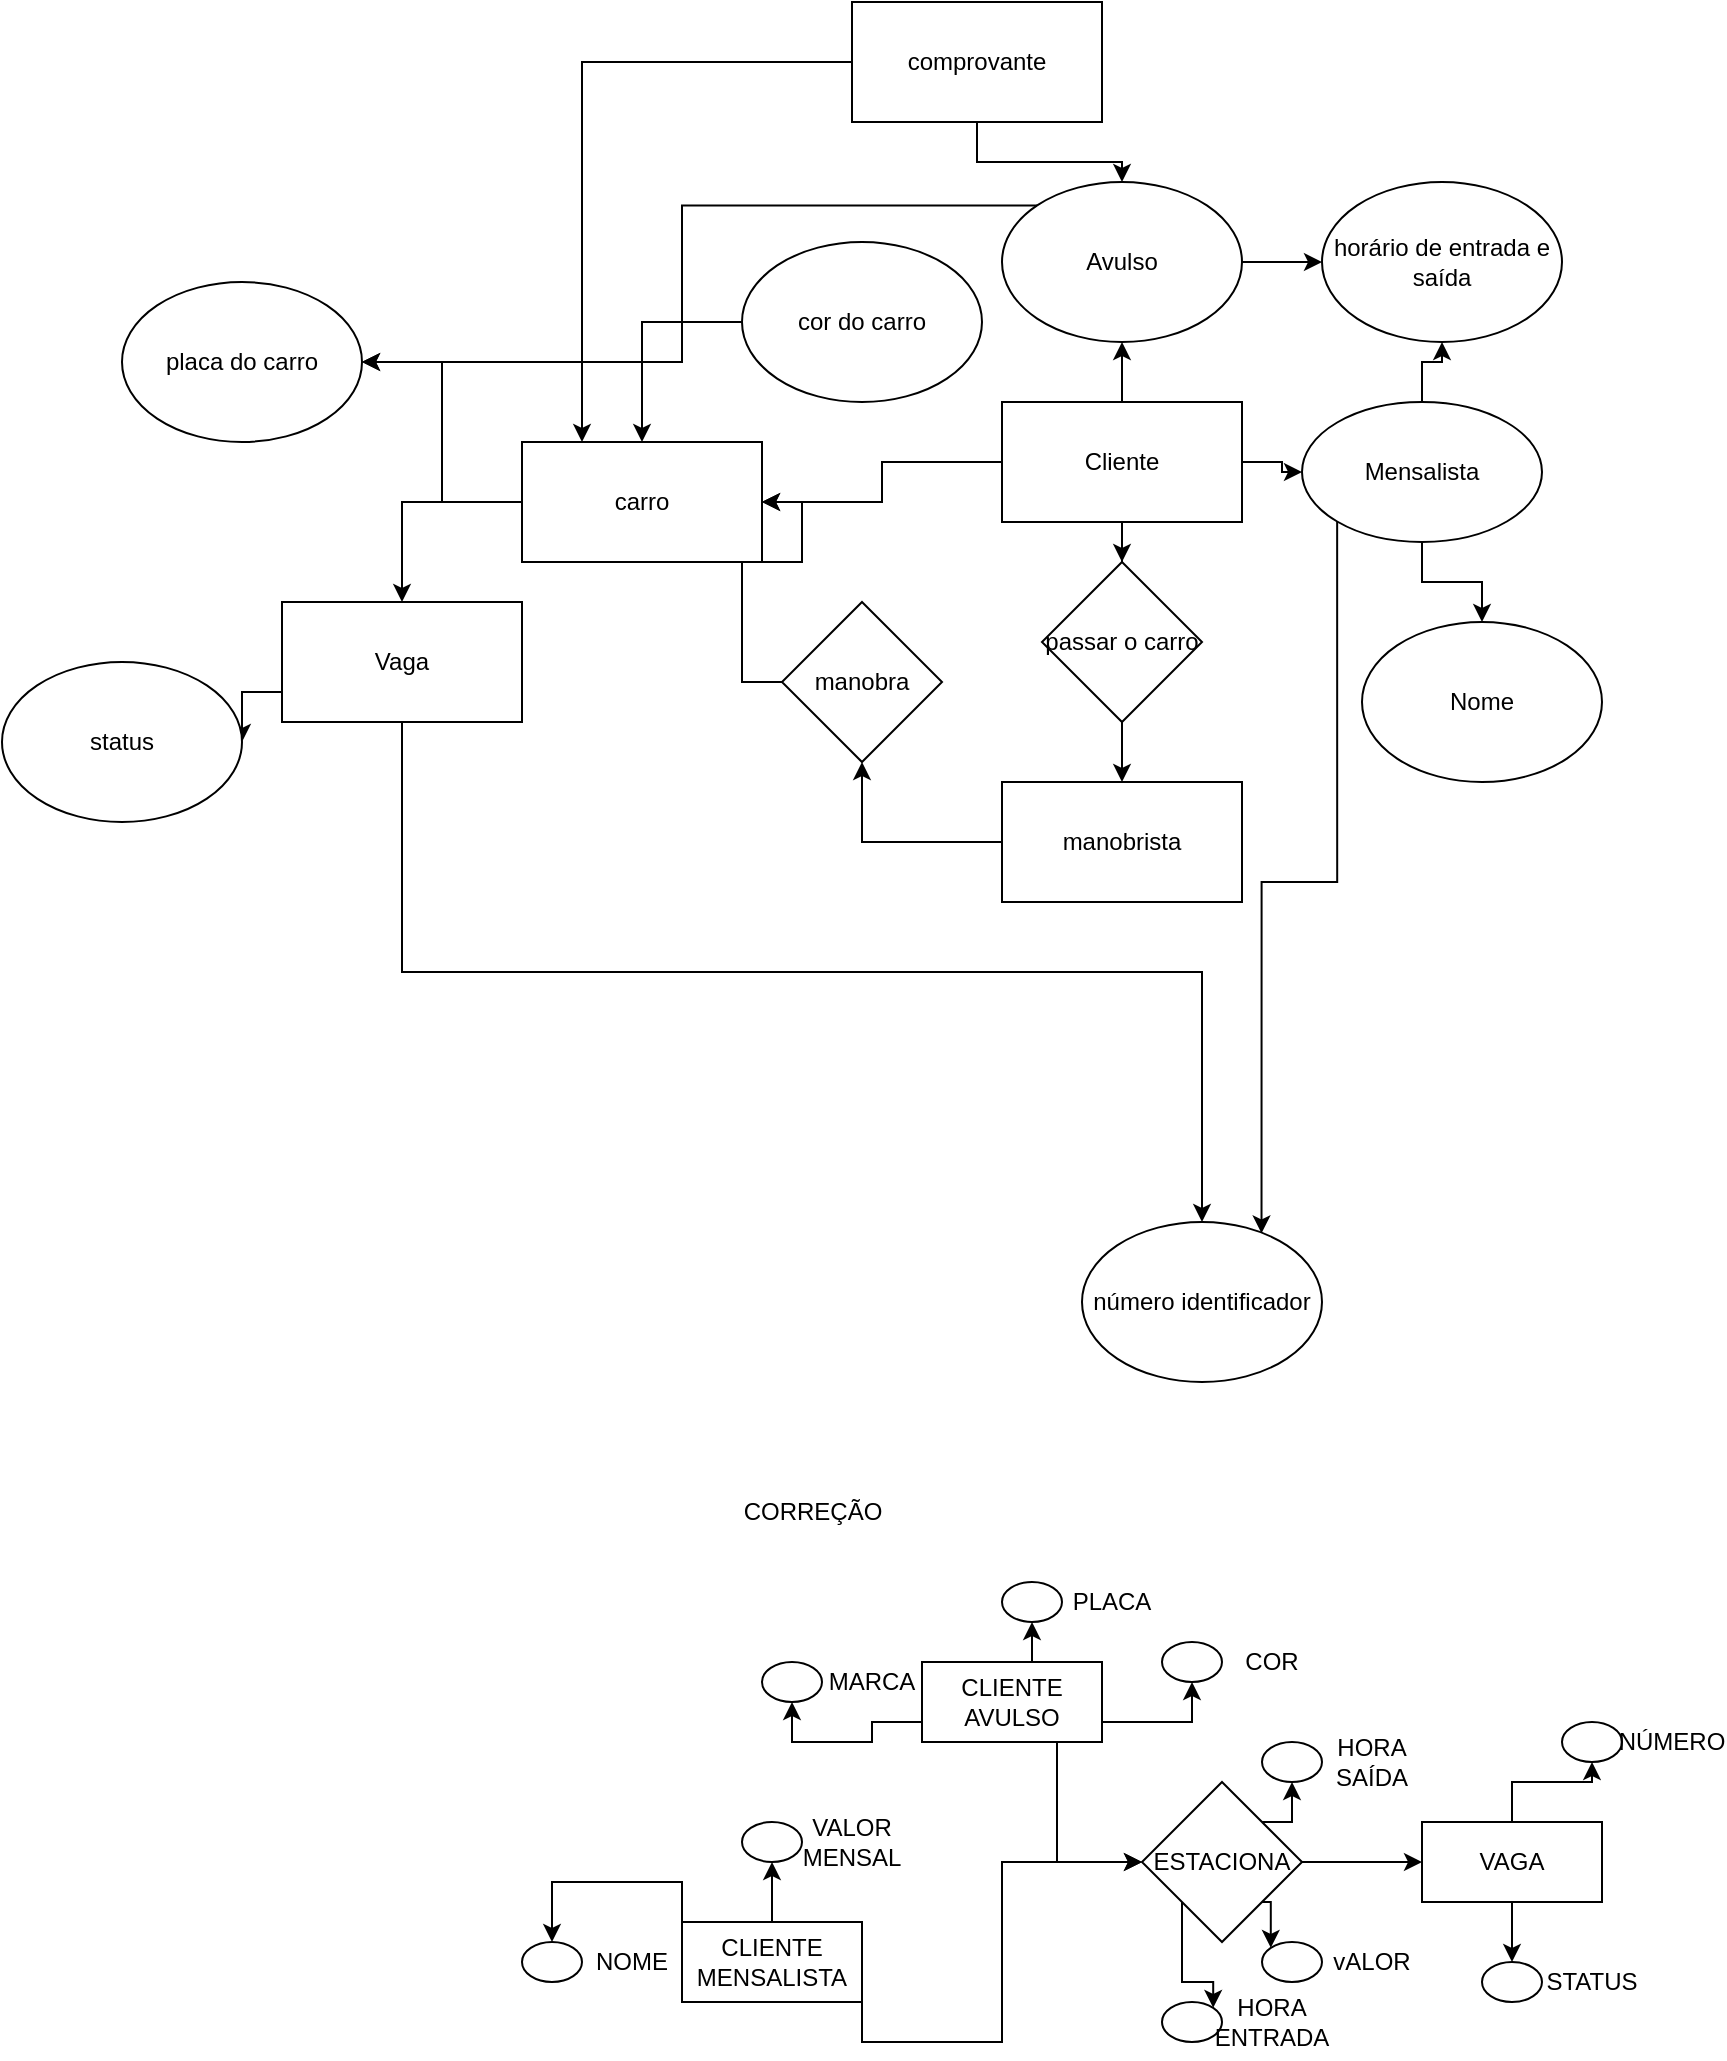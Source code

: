 <mxfile version="21.6.8" type="github">
  <diagram id="R2lEEEUBdFMjLlhIrx00" name="Page-1">
    <mxGraphModel dx="1019" dy="1646" grid="1" gridSize="10" guides="1" tooltips="1" connect="1" arrows="1" fold="1" page="1" pageScale="1" pageWidth="850" pageHeight="1100" math="0" shadow="0" extFonts="Permanent Marker^https://fonts.googleapis.com/css?family=Permanent+Marker">
      <root>
        <mxCell id="0" />
        <mxCell id="1" parent="0" />
        <mxCell id="Kp6BYRPakSOtjhqHhSwP-1" value="número identificador" style="ellipse;whiteSpace=wrap;html=1;" vertex="1" parent="1">
          <mxGeometry x="540" y="480" width="120" height="80" as="geometry" />
        </mxCell>
        <mxCell id="Kp6BYRPakSOtjhqHhSwP-5" style="edgeStyle=orthogonalEdgeStyle;rounded=0;orthogonalLoop=1;jettySize=auto;html=1;exitX=0.5;exitY=1;exitDx=0;exitDy=0;" edge="1" parent="1" source="Kp6BYRPakSOtjhqHhSwP-2" target="Kp6BYRPakSOtjhqHhSwP-1">
          <mxGeometry relative="1" as="geometry" />
        </mxCell>
        <mxCell id="Kp6BYRPakSOtjhqHhSwP-6" style="edgeStyle=orthogonalEdgeStyle;rounded=0;orthogonalLoop=1;jettySize=auto;html=1;exitX=0;exitY=0.75;exitDx=0;exitDy=0;" edge="1" parent="1" source="Kp6BYRPakSOtjhqHhSwP-2" target="Kp6BYRPakSOtjhqHhSwP-4">
          <mxGeometry relative="1" as="geometry" />
        </mxCell>
        <mxCell id="Kp6BYRPakSOtjhqHhSwP-2" value="Vaga" style="rounded=0;whiteSpace=wrap;html=1;" vertex="1" parent="1">
          <mxGeometry x="140" y="170" width="120" height="60" as="geometry" />
        </mxCell>
        <mxCell id="Kp6BYRPakSOtjhqHhSwP-4" value="status" style="ellipse;whiteSpace=wrap;html=1;" vertex="1" parent="1">
          <mxGeometry y="200" width="120" height="80" as="geometry" />
        </mxCell>
        <mxCell id="Kp6BYRPakSOtjhqHhSwP-10" style="edgeStyle=orthogonalEdgeStyle;rounded=0;orthogonalLoop=1;jettySize=auto;html=1;entryX=1;entryY=0.5;entryDx=0;entryDy=0;" edge="1" parent="1" source="Kp6BYRPakSOtjhqHhSwP-8" target="Kp6BYRPakSOtjhqHhSwP-9">
          <mxGeometry relative="1" as="geometry" />
        </mxCell>
        <mxCell id="Kp6BYRPakSOtjhqHhSwP-23" style="edgeStyle=orthogonalEdgeStyle;rounded=0;orthogonalLoop=1;jettySize=auto;html=1;exitX=1;exitY=0.5;exitDx=0;exitDy=0;" edge="1" parent="1" source="Kp6BYRPakSOtjhqHhSwP-8" target="Kp6BYRPakSOtjhqHhSwP-22">
          <mxGeometry relative="1" as="geometry" />
        </mxCell>
        <mxCell id="Kp6BYRPakSOtjhqHhSwP-24" style="edgeStyle=orthogonalEdgeStyle;rounded=0;orthogonalLoop=1;jettySize=auto;html=1;exitX=0.5;exitY=0;exitDx=0;exitDy=0;" edge="1" parent="1" source="Kp6BYRPakSOtjhqHhSwP-8" target="Kp6BYRPakSOtjhqHhSwP-21">
          <mxGeometry relative="1" as="geometry" />
        </mxCell>
        <mxCell id="Kp6BYRPakSOtjhqHhSwP-26" style="edgeStyle=orthogonalEdgeStyle;rounded=0;orthogonalLoop=1;jettySize=auto;html=1;exitX=0.5;exitY=1;exitDx=0;exitDy=0;" edge="1" parent="1" source="Kp6BYRPakSOtjhqHhSwP-8" target="Kp6BYRPakSOtjhqHhSwP-25">
          <mxGeometry relative="1" as="geometry" />
        </mxCell>
        <mxCell id="Kp6BYRPakSOtjhqHhSwP-8" value="Cliente" style="rounded=0;whiteSpace=wrap;html=1;" vertex="1" parent="1">
          <mxGeometry x="500" y="70" width="120" height="60" as="geometry" />
        </mxCell>
        <mxCell id="Kp6BYRPakSOtjhqHhSwP-11" style="edgeStyle=orthogonalEdgeStyle;rounded=0;orthogonalLoop=1;jettySize=auto;html=1;exitX=0;exitY=0.5;exitDx=0;exitDy=0;" edge="1" parent="1" source="Kp6BYRPakSOtjhqHhSwP-9" target="Kp6BYRPakSOtjhqHhSwP-2">
          <mxGeometry relative="1" as="geometry" />
        </mxCell>
        <mxCell id="Kp6BYRPakSOtjhqHhSwP-15" style="edgeStyle=orthogonalEdgeStyle;rounded=0;orthogonalLoop=1;jettySize=auto;html=1;" edge="1" parent="1" source="Kp6BYRPakSOtjhqHhSwP-9" target="Kp6BYRPakSOtjhqHhSwP-12">
          <mxGeometry relative="1" as="geometry" />
        </mxCell>
        <mxCell id="Kp6BYRPakSOtjhqHhSwP-9" value="carro" style="rounded=0;whiteSpace=wrap;html=1;" vertex="1" parent="1">
          <mxGeometry x="260" y="90" width="120" height="60" as="geometry" />
        </mxCell>
        <mxCell id="Kp6BYRPakSOtjhqHhSwP-12" value="placa do carro" style="ellipse;whiteSpace=wrap;html=1;" vertex="1" parent="1">
          <mxGeometry x="60" y="10" width="120" height="80" as="geometry" />
        </mxCell>
        <mxCell id="Kp6BYRPakSOtjhqHhSwP-34" style="edgeStyle=orthogonalEdgeStyle;rounded=0;orthogonalLoop=1;jettySize=auto;html=1;exitX=0;exitY=0.5;exitDx=0;exitDy=0;" edge="1" parent="1" source="Kp6BYRPakSOtjhqHhSwP-13" target="Kp6BYRPakSOtjhqHhSwP-9">
          <mxGeometry relative="1" as="geometry" />
        </mxCell>
        <mxCell id="Kp6BYRPakSOtjhqHhSwP-13" value="cor do carro" style="ellipse;whiteSpace=wrap;html=1;" vertex="1" parent="1">
          <mxGeometry x="370" y="-10" width="120" height="80" as="geometry" />
        </mxCell>
        <mxCell id="Kp6BYRPakSOtjhqHhSwP-28" style="edgeStyle=orthogonalEdgeStyle;rounded=0;orthogonalLoop=1;jettySize=auto;html=1;" edge="1" parent="1" source="Kp6BYRPakSOtjhqHhSwP-16" target="Kp6BYRPakSOtjhqHhSwP-29">
          <mxGeometry relative="1" as="geometry">
            <mxPoint x="430" y="210" as="targetPoint" />
          </mxGeometry>
        </mxCell>
        <mxCell id="Kp6BYRPakSOtjhqHhSwP-16" value="manobrista" style="rounded=0;whiteSpace=wrap;html=1;" vertex="1" parent="1">
          <mxGeometry x="500" y="260" width="120" height="60" as="geometry" />
        </mxCell>
        <mxCell id="Kp6BYRPakSOtjhqHhSwP-33" style="edgeStyle=orthogonalEdgeStyle;rounded=0;orthogonalLoop=1;jettySize=auto;html=1;exitX=0;exitY=0;exitDx=0;exitDy=0;" edge="1" parent="1" source="Kp6BYRPakSOtjhqHhSwP-21" target="Kp6BYRPakSOtjhqHhSwP-12">
          <mxGeometry relative="1" as="geometry" />
        </mxCell>
        <mxCell id="Kp6BYRPakSOtjhqHhSwP-36" style="edgeStyle=orthogonalEdgeStyle;rounded=0;orthogonalLoop=1;jettySize=auto;html=1;exitX=1;exitY=0.5;exitDx=0;exitDy=0;" edge="1" parent="1" source="Kp6BYRPakSOtjhqHhSwP-21" target="Kp6BYRPakSOtjhqHhSwP-35">
          <mxGeometry relative="1" as="geometry" />
        </mxCell>
        <mxCell id="Kp6BYRPakSOtjhqHhSwP-21" value="Avulso" style="ellipse;whiteSpace=wrap;html=1;" vertex="1" parent="1">
          <mxGeometry x="500" y="-40" width="120" height="80" as="geometry" />
        </mxCell>
        <mxCell id="Kp6BYRPakSOtjhqHhSwP-32" value="" style="edgeStyle=orthogonalEdgeStyle;rounded=0;orthogonalLoop=1;jettySize=auto;html=1;" edge="1" parent="1" source="Kp6BYRPakSOtjhqHhSwP-22" target="Kp6BYRPakSOtjhqHhSwP-31">
          <mxGeometry relative="1" as="geometry" />
        </mxCell>
        <mxCell id="Kp6BYRPakSOtjhqHhSwP-37" style="edgeStyle=orthogonalEdgeStyle;rounded=0;orthogonalLoop=1;jettySize=auto;html=1;" edge="1" parent="1" source="Kp6BYRPakSOtjhqHhSwP-22" target="Kp6BYRPakSOtjhqHhSwP-35">
          <mxGeometry relative="1" as="geometry" />
        </mxCell>
        <mxCell id="Kp6BYRPakSOtjhqHhSwP-43" style="edgeStyle=orthogonalEdgeStyle;rounded=0;orthogonalLoop=1;jettySize=auto;html=1;exitX=0;exitY=1;exitDx=0;exitDy=0;entryX=0.748;entryY=0.071;entryDx=0;entryDy=0;entryPerimeter=0;" edge="1" parent="1" source="Kp6BYRPakSOtjhqHhSwP-22" target="Kp6BYRPakSOtjhqHhSwP-1">
          <mxGeometry relative="1" as="geometry">
            <mxPoint x="650" y="410" as="targetPoint" />
          </mxGeometry>
        </mxCell>
        <mxCell id="Kp6BYRPakSOtjhqHhSwP-22" value="Mensalista" style="ellipse;whiteSpace=wrap;html=1;" vertex="1" parent="1">
          <mxGeometry x="650" y="70" width="120" height="70" as="geometry" />
        </mxCell>
        <mxCell id="Kp6BYRPakSOtjhqHhSwP-27" value="" style="edgeStyle=orthogonalEdgeStyle;rounded=0;orthogonalLoop=1;jettySize=auto;html=1;" edge="1" parent="1" source="Kp6BYRPakSOtjhqHhSwP-25" target="Kp6BYRPakSOtjhqHhSwP-16">
          <mxGeometry relative="1" as="geometry" />
        </mxCell>
        <mxCell id="Kp6BYRPakSOtjhqHhSwP-25" value="passar o carro" style="rhombus;whiteSpace=wrap;html=1;" vertex="1" parent="1">
          <mxGeometry x="520" y="150" width="80" height="80" as="geometry" />
        </mxCell>
        <mxCell id="Kp6BYRPakSOtjhqHhSwP-30" style="edgeStyle=orthogonalEdgeStyle;rounded=0;orthogonalLoop=1;jettySize=auto;html=1;entryX=1;entryY=0.5;entryDx=0;entryDy=0;" edge="1" parent="1" source="Kp6BYRPakSOtjhqHhSwP-29" target="Kp6BYRPakSOtjhqHhSwP-9">
          <mxGeometry relative="1" as="geometry" />
        </mxCell>
        <mxCell id="Kp6BYRPakSOtjhqHhSwP-29" value="manobra" style="rhombus;whiteSpace=wrap;html=1;" vertex="1" parent="1">
          <mxGeometry x="390" y="170" width="80" height="80" as="geometry" />
        </mxCell>
        <mxCell id="Kp6BYRPakSOtjhqHhSwP-31" value="Nome" style="ellipse;whiteSpace=wrap;html=1;" vertex="1" parent="1">
          <mxGeometry x="680" y="180" width="120" height="80" as="geometry" />
        </mxCell>
        <mxCell id="Kp6BYRPakSOtjhqHhSwP-35" value="horário de entrada e saída" style="ellipse;whiteSpace=wrap;html=1;" vertex="1" parent="1">
          <mxGeometry x="660" y="-40" width="120" height="80" as="geometry" />
        </mxCell>
        <mxCell id="Kp6BYRPakSOtjhqHhSwP-39" style="edgeStyle=orthogonalEdgeStyle;rounded=0;orthogonalLoop=1;jettySize=auto;html=1;" edge="1" parent="1" source="Kp6BYRPakSOtjhqHhSwP-38" target="Kp6BYRPakSOtjhqHhSwP-21">
          <mxGeometry relative="1" as="geometry" />
        </mxCell>
        <mxCell id="Kp6BYRPakSOtjhqHhSwP-40" style="edgeStyle=orthogonalEdgeStyle;rounded=0;orthogonalLoop=1;jettySize=auto;html=1;entryX=0.25;entryY=0;entryDx=0;entryDy=0;" edge="1" parent="1" source="Kp6BYRPakSOtjhqHhSwP-38" target="Kp6BYRPakSOtjhqHhSwP-9">
          <mxGeometry relative="1" as="geometry" />
        </mxCell>
        <mxCell id="Kp6BYRPakSOtjhqHhSwP-38" value="comprovante" style="rounded=0;whiteSpace=wrap;html=1;" vertex="1" parent="1">
          <mxGeometry x="425" y="-130" width="125" height="60" as="geometry" />
        </mxCell>
        <mxCell id="Kp6BYRPakSOtjhqHhSwP-44" value="CORREÇÃO" style="text;html=1;align=center;verticalAlign=middle;resizable=0;points=[];autosize=1;strokeColor=none;fillColor=none;" vertex="1" parent="1">
          <mxGeometry x="360" y="610" width="90" height="30" as="geometry" />
        </mxCell>
        <mxCell id="Kp6BYRPakSOtjhqHhSwP-60" style="edgeStyle=orthogonalEdgeStyle;rounded=0;orthogonalLoop=1;jettySize=auto;html=1;exitX=0.5;exitY=0;exitDx=0;exitDy=0;entryX=0.5;entryY=1;entryDx=0;entryDy=0;" edge="1" parent="1" source="Kp6BYRPakSOtjhqHhSwP-45" target="Kp6BYRPakSOtjhqHhSwP-50">
          <mxGeometry relative="1" as="geometry" />
        </mxCell>
        <mxCell id="Kp6BYRPakSOtjhqHhSwP-61" style="edgeStyle=orthogonalEdgeStyle;rounded=0;orthogonalLoop=1;jettySize=auto;html=1;exitX=0;exitY=0.75;exitDx=0;exitDy=0;entryX=0.5;entryY=1;entryDx=0;entryDy=0;" edge="1" parent="1" source="Kp6BYRPakSOtjhqHhSwP-45" target="Kp6BYRPakSOtjhqHhSwP-47">
          <mxGeometry relative="1" as="geometry" />
        </mxCell>
        <mxCell id="Kp6BYRPakSOtjhqHhSwP-62" style="edgeStyle=orthogonalEdgeStyle;rounded=0;orthogonalLoop=1;jettySize=auto;html=1;exitX=1;exitY=0.75;exitDx=0;exitDy=0;entryX=0.5;entryY=1;entryDx=0;entryDy=0;" edge="1" parent="1" source="Kp6BYRPakSOtjhqHhSwP-45" target="Kp6BYRPakSOtjhqHhSwP-54">
          <mxGeometry relative="1" as="geometry" />
        </mxCell>
        <mxCell id="Kp6BYRPakSOtjhqHhSwP-80" style="edgeStyle=orthogonalEdgeStyle;rounded=0;orthogonalLoop=1;jettySize=auto;html=1;exitX=0.75;exitY=1;exitDx=0;exitDy=0;entryX=0;entryY=0.5;entryDx=0;entryDy=0;" edge="1" parent="1" source="Kp6BYRPakSOtjhqHhSwP-45" target="Kp6BYRPakSOtjhqHhSwP-46">
          <mxGeometry relative="1" as="geometry" />
        </mxCell>
        <mxCell id="Kp6BYRPakSOtjhqHhSwP-45" value="CLIENTE AVULSO" style="rounded=0;whiteSpace=wrap;html=1;" vertex="1" parent="1">
          <mxGeometry x="460" y="700" width="90" height="40" as="geometry" />
        </mxCell>
        <mxCell id="Kp6BYRPakSOtjhqHhSwP-81" style="edgeStyle=orthogonalEdgeStyle;rounded=0;orthogonalLoop=1;jettySize=auto;html=1;exitX=1;exitY=0.5;exitDx=0;exitDy=0;" edge="1" parent="1" source="Kp6BYRPakSOtjhqHhSwP-46" target="Kp6BYRPakSOtjhqHhSwP-48">
          <mxGeometry relative="1" as="geometry" />
        </mxCell>
        <mxCell id="Kp6BYRPakSOtjhqHhSwP-85" style="edgeStyle=orthogonalEdgeStyle;rounded=0;orthogonalLoop=1;jettySize=auto;html=1;exitX=1;exitY=0;exitDx=0;exitDy=0;entryX=0.5;entryY=1;entryDx=0;entryDy=0;" edge="1" parent="1" source="Kp6BYRPakSOtjhqHhSwP-46" target="Kp6BYRPakSOtjhqHhSwP-53">
          <mxGeometry relative="1" as="geometry" />
        </mxCell>
        <mxCell id="Kp6BYRPakSOtjhqHhSwP-86" style="edgeStyle=orthogonalEdgeStyle;rounded=0;orthogonalLoop=1;jettySize=auto;html=1;exitX=1;exitY=1;exitDx=0;exitDy=0;entryX=0;entryY=0;entryDx=0;entryDy=0;" edge="1" parent="1" source="Kp6BYRPakSOtjhqHhSwP-46" target="Kp6BYRPakSOtjhqHhSwP-52">
          <mxGeometry relative="1" as="geometry" />
        </mxCell>
        <mxCell id="Kp6BYRPakSOtjhqHhSwP-87" style="edgeStyle=orthogonalEdgeStyle;rounded=0;orthogonalLoop=1;jettySize=auto;html=1;exitX=0;exitY=1;exitDx=0;exitDy=0;entryX=1;entryY=0;entryDx=0;entryDy=0;" edge="1" parent="1" source="Kp6BYRPakSOtjhqHhSwP-46" target="Kp6BYRPakSOtjhqHhSwP-55">
          <mxGeometry relative="1" as="geometry" />
        </mxCell>
        <mxCell id="Kp6BYRPakSOtjhqHhSwP-46" value="ESTACIONA" style="rhombus;whiteSpace=wrap;html=1;" vertex="1" parent="1">
          <mxGeometry x="570" y="760" width="80" height="80" as="geometry" />
        </mxCell>
        <mxCell id="Kp6BYRPakSOtjhqHhSwP-47" value="MARCA" style="ellipse;whiteSpace=wrap;html=1;spacingLeft=80;" vertex="1" parent="1">
          <mxGeometry x="380" y="700" width="30" height="20" as="geometry" />
        </mxCell>
        <mxCell id="Kp6BYRPakSOtjhqHhSwP-78" style="edgeStyle=orthogonalEdgeStyle;rounded=0;orthogonalLoop=1;jettySize=auto;html=1;exitX=0.5;exitY=0;exitDx=0;exitDy=0;" edge="1" parent="1" source="Kp6BYRPakSOtjhqHhSwP-48" target="Kp6BYRPakSOtjhqHhSwP-57">
          <mxGeometry relative="1" as="geometry" />
        </mxCell>
        <mxCell id="Kp6BYRPakSOtjhqHhSwP-79" style="edgeStyle=orthogonalEdgeStyle;rounded=0;orthogonalLoop=1;jettySize=auto;html=1;exitX=0.5;exitY=1;exitDx=0;exitDy=0;" edge="1" parent="1" source="Kp6BYRPakSOtjhqHhSwP-48" target="Kp6BYRPakSOtjhqHhSwP-56">
          <mxGeometry relative="1" as="geometry" />
        </mxCell>
        <mxCell id="Kp6BYRPakSOtjhqHhSwP-48" value="VAGA" style="rounded=0;whiteSpace=wrap;html=1;" vertex="1" parent="1">
          <mxGeometry x="710" y="780" width="90" height="40" as="geometry" />
        </mxCell>
        <mxCell id="Kp6BYRPakSOtjhqHhSwP-92" style="edgeStyle=orthogonalEdgeStyle;rounded=0;orthogonalLoop=1;jettySize=auto;html=1;exitX=0.25;exitY=0;exitDx=0;exitDy=0;entryX=0.5;entryY=1;entryDx=0;entryDy=0;" edge="1" parent="1" source="Kp6BYRPakSOtjhqHhSwP-49" target="Kp6BYRPakSOtjhqHhSwP-75">
          <mxGeometry relative="1" as="geometry" />
        </mxCell>
        <mxCell id="Kp6BYRPakSOtjhqHhSwP-93" style="edgeStyle=orthogonalEdgeStyle;rounded=0;orthogonalLoop=1;jettySize=auto;html=1;exitX=0;exitY=0;exitDx=0;exitDy=0;entryX=0.5;entryY=0;entryDx=0;entryDy=0;" edge="1" parent="1" source="Kp6BYRPakSOtjhqHhSwP-49" target="Kp6BYRPakSOtjhqHhSwP-76">
          <mxGeometry relative="1" as="geometry" />
        </mxCell>
        <mxCell id="Kp6BYRPakSOtjhqHhSwP-94" style="edgeStyle=orthogonalEdgeStyle;rounded=0;orthogonalLoop=1;jettySize=auto;html=1;exitX=1;exitY=1;exitDx=0;exitDy=0;entryX=0;entryY=0.5;entryDx=0;entryDy=0;" edge="1" parent="1" source="Kp6BYRPakSOtjhqHhSwP-49" target="Kp6BYRPakSOtjhqHhSwP-46">
          <mxGeometry relative="1" as="geometry" />
        </mxCell>
        <mxCell id="Kp6BYRPakSOtjhqHhSwP-49" value="CLIENTE MENSALISTA" style="rounded=0;whiteSpace=wrap;html=1;" vertex="1" parent="1">
          <mxGeometry x="340" y="830" width="90" height="40" as="geometry" />
        </mxCell>
        <mxCell id="Kp6BYRPakSOtjhqHhSwP-50" value="PLACA" style="ellipse;whiteSpace=wrap;html=1;spacingLeft=80;" vertex="1" parent="1">
          <mxGeometry x="500" y="660" width="30" height="20" as="geometry" />
        </mxCell>
        <mxCell id="Kp6BYRPakSOtjhqHhSwP-52" value="vALOR" style="ellipse;whiteSpace=wrap;html=1;spacingLeft=80;" vertex="1" parent="1">
          <mxGeometry x="630" y="840" width="30" height="20" as="geometry" />
        </mxCell>
        <mxCell id="Kp6BYRPakSOtjhqHhSwP-53" value="HORA SAÍDA" style="ellipse;whiteSpace=wrap;html=1;spacingLeft=80;" vertex="1" parent="1">
          <mxGeometry x="630" y="740" width="30" height="20" as="geometry" />
        </mxCell>
        <mxCell id="Kp6BYRPakSOtjhqHhSwP-54" value="COR" style="ellipse;whiteSpace=wrap;html=1;spacingLeft=80;" vertex="1" parent="1">
          <mxGeometry x="580" y="690" width="30" height="20" as="geometry" />
        </mxCell>
        <mxCell id="Kp6BYRPakSOtjhqHhSwP-55" value="HORA ENTRADA" style="ellipse;whiteSpace=wrap;html=1;spacingLeft=80;" vertex="1" parent="1">
          <mxGeometry x="580" y="870" width="30" height="20" as="geometry" />
        </mxCell>
        <mxCell id="Kp6BYRPakSOtjhqHhSwP-56" value="STATUS" style="ellipse;whiteSpace=wrap;html=1;spacingLeft=80;" vertex="1" parent="1">
          <mxGeometry x="740" y="850" width="30" height="20" as="geometry" />
        </mxCell>
        <mxCell id="Kp6BYRPakSOtjhqHhSwP-57" value="NÚMERO" style="ellipse;whiteSpace=wrap;html=1;spacingLeft=80;" vertex="1" parent="1">
          <mxGeometry x="780" y="730" width="30" height="20" as="geometry" />
        </mxCell>
        <mxCell id="Kp6BYRPakSOtjhqHhSwP-75" value="VALOR MENSAL" style="ellipse;whiteSpace=wrap;html=1;spacingLeft=80;" vertex="1" parent="1">
          <mxGeometry x="370" y="780" width="30" height="20" as="geometry" />
        </mxCell>
        <mxCell id="Kp6BYRPakSOtjhqHhSwP-76" value="NOME" style="ellipse;whiteSpace=wrap;html=1;spacingLeft=80;" vertex="1" parent="1">
          <mxGeometry x="260" y="840" width="30" height="20" as="geometry" />
        </mxCell>
      </root>
    </mxGraphModel>
  </diagram>
</mxfile>
